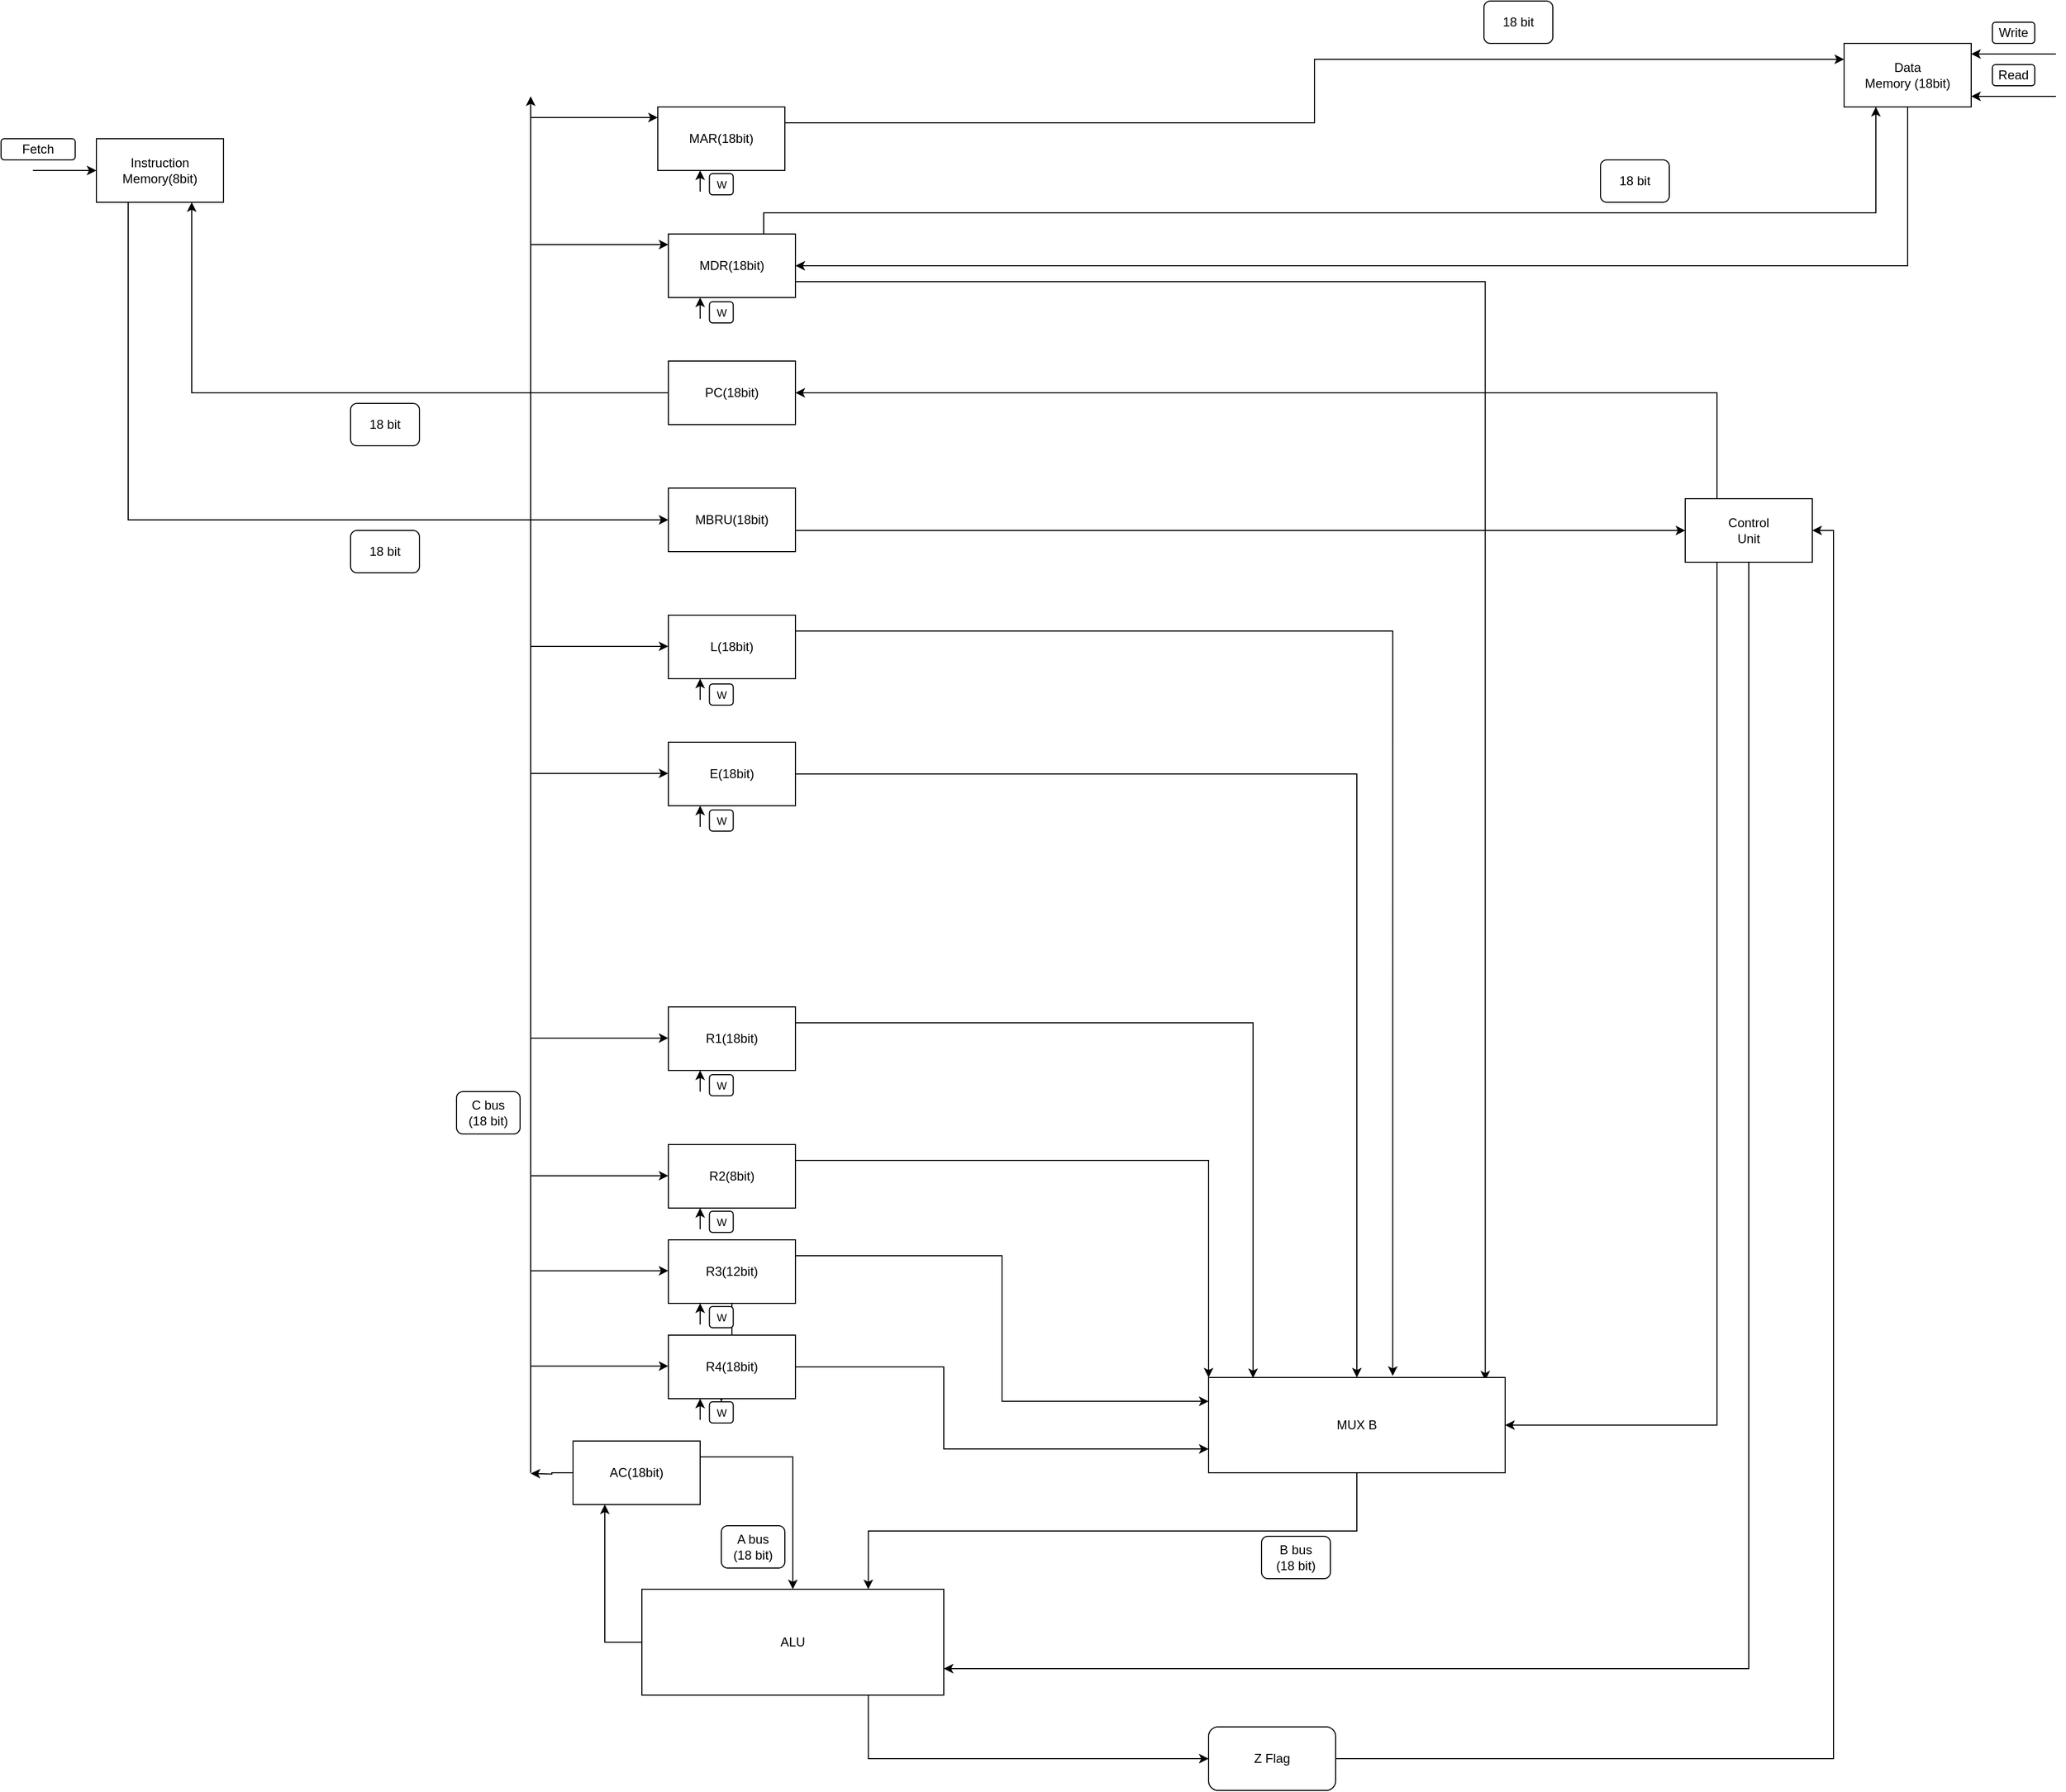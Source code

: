 <mxfile version="20.0.4" type="device"><diagram id="TzbW1tvVbs9IwWmPfa73" name="Page-1"><mxGraphModel dx="2333" dy="744" grid="1" gridSize="10" guides="1" tooltips="1" connect="1" arrows="1" fold="1" page="1" pageScale="1" pageWidth="850" pageHeight="1100" math="0" shadow="0"><root><object label="" id="0"><mxCell/></object><mxCell id="1" parent="0"/><mxCell id="hmYH6apLCTRAeJZALTVi-19" style="edgeStyle=orthogonalEdgeStyle;rounded=0;orthogonalLoop=1;jettySize=auto;html=1;exitX=1;exitY=0.25;exitDx=0;exitDy=0;entryX=0;entryY=0.25;entryDx=0;entryDy=0;" parent="1" source="hmYH6apLCTRAeJZALTVi-1" target="hmYH6apLCTRAeJZALTVi-14" edge="1"><mxGeometry relative="1" as="geometry"/></mxCell><mxCell id="hmYH6apLCTRAeJZALTVi-1" value="MAR(18bit)" style="rounded=0;whiteSpace=wrap;html=1;" parent="1" vertex="1"><mxGeometry x="330" y="240" width="120" height="60" as="geometry"/></mxCell><mxCell id="iQdxm8luUenG32tjb5Zl-2" style="edgeStyle=orthogonalEdgeStyle;rounded=0;orthogonalLoop=1;jettySize=auto;html=1;exitX=0.75;exitY=0;exitDx=0;exitDy=0;entryX=0.25;entryY=1;entryDx=0;entryDy=0;" parent="1" source="hmYH6apLCTRAeJZALTVi-2" target="hmYH6apLCTRAeJZALTVi-14" edge="1"><mxGeometry relative="1" as="geometry"><Array as="points"><mxPoint x="430" y="340"/><mxPoint x="1480" y="340"/></Array></mxGeometry></mxCell><mxCell id="iQdxm8luUenG32tjb5Zl-15" style="edgeStyle=orthogonalEdgeStyle;rounded=0;orthogonalLoop=1;jettySize=auto;html=1;exitX=1;exitY=0.75;exitDx=0;exitDy=0;entryX=0.933;entryY=0.031;entryDx=0;entryDy=0;entryPerimeter=0;" parent="1" source="hmYH6apLCTRAeJZALTVi-2" target="hmYH6apLCTRAeJZALTVi-54" edge="1"><mxGeometry relative="1" as="geometry"/></mxCell><mxCell id="hmYH6apLCTRAeJZALTVi-2" value="MDR(18bit)" style="rounded=0;whiteSpace=wrap;html=1;" parent="1" vertex="1"><mxGeometry x="340" y="360" width="120" height="60" as="geometry"/></mxCell><mxCell id="hmYH6apLCTRAeJZALTVi-17" style="edgeStyle=orthogonalEdgeStyle;rounded=0;orthogonalLoop=1;jettySize=auto;html=1;exitX=0;exitY=0.5;exitDx=0;exitDy=0;entryX=0.75;entryY=1;entryDx=0;entryDy=0;" parent="1" source="hmYH6apLCTRAeJZALTVi-3" target="hmYH6apLCTRAeJZALTVi-15" edge="1"><mxGeometry relative="1" as="geometry"/></mxCell><mxCell id="hmYH6apLCTRAeJZALTVi-3" value="PC(18bit)" style="rounded=0;whiteSpace=wrap;html=1;" parent="1" vertex="1"><mxGeometry x="340" y="480" width="120" height="60" as="geometry"/></mxCell><mxCell id="hmYH6apLCTRAeJZALTVi-101" style="edgeStyle=orthogonalEdgeStyle;rounded=0;orthogonalLoop=1;jettySize=auto;html=1;exitX=1;exitY=0.5;exitDx=0;exitDy=0;entryX=0;entryY=0.5;entryDx=0;entryDy=0;" parent="1" source="hmYH6apLCTRAeJZALTVi-4" target="hmYH6apLCTRAeJZALTVi-16" edge="1"><mxGeometry relative="1" as="geometry"><Array as="points"><mxPoint x="460" y="640"/></Array></mxGeometry></mxCell><mxCell id="hmYH6apLCTRAeJZALTVi-4" value="MBRU(18bit)" style="rounded=0;whiteSpace=wrap;html=1;" parent="1" vertex="1"><mxGeometry x="340" y="600" width="120" height="60" as="geometry"/></mxCell><mxCell id="hmYH6apLCTRAeJZALTVi-58" style="edgeStyle=orthogonalEdgeStyle;rounded=0;orthogonalLoop=1;jettySize=auto;html=1;exitX=1;exitY=0.25;exitDx=0;exitDy=0;entryX=0.621;entryY=-0.017;entryDx=0;entryDy=0;entryPerimeter=0;" parent="1" source="hmYH6apLCTRAeJZALTVi-5" target="hmYH6apLCTRAeJZALTVi-54" edge="1"><mxGeometry relative="1" as="geometry"/></mxCell><mxCell id="hmYH6apLCTRAeJZALTVi-5" value="L(18bit)" style="rounded=0;whiteSpace=wrap;html=1;" parent="1" vertex="1"><mxGeometry x="340" y="720" width="120" height="60" as="geometry"/></mxCell><mxCell id="iQdxm8luUenG32tjb5Zl-37" style="edgeStyle=orthogonalEdgeStyle;rounded=0;orthogonalLoop=1;jettySize=auto;html=1;exitX=1;exitY=0.5;exitDx=0;exitDy=0;entryX=0.5;entryY=0;entryDx=0;entryDy=0;fontSize=10;" parent="1" source="hmYH6apLCTRAeJZALTVi-6" target="hmYH6apLCTRAeJZALTVi-54" edge="1"><mxGeometry relative="1" as="geometry"/></mxCell><mxCell id="hmYH6apLCTRAeJZALTVi-6" value="E(18bit)" style="rounded=0;whiteSpace=wrap;html=1;" parent="1" vertex="1"><mxGeometry x="340" y="840" width="120" height="60" as="geometry"/></mxCell><mxCell id="hmYH6apLCTRAeJZALTVi-95" style="edgeStyle=orthogonalEdgeStyle;rounded=0;orthogonalLoop=1;jettySize=auto;html=1;exitX=0;exitY=0.5;exitDx=0;exitDy=0;" parent="1" source="hmYH6apLCTRAeJZALTVi-7" edge="1"><mxGeometry relative="1" as="geometry"><mxPoint x="210" y="1530.667" as="targetPoint"/></mxGeometry></mxCell><mxCell id="vOs862up3GwtS2hqkSK2-1" style="edgeStyle=orthogonalEdgeStyle;rounded=0;orthogonalLoop=1;jettySize=auto;html=1;exitX=1;exitY=0.25;exitDx=0;exitDy=0;entryX=0.5;entryY=0;entryDx=0;entryDy=0;" parent="1" source="hmYH6apLCTRAeJZALTVi-7" target="hmYH6apLCTRAeJZALTVi-12" edge="1"><mxGeometry relative="1" as="geometry"/></mxCell><mxCell id="hmYH6apLCTRAeJZALTVi-7" value="AC(18bit)" style="rounded=0;whiteSpace=wrap;html=1;" parent="1" vertex="1"><mxGeometry x="250" y="1500" width="120" height="60" as="geometry"/></mxCell><mxCell id="hmYH6apLCTRAeJZALTVi-62" style="edgeStyle=orthogonalEdgeStyle;rounded=0;orthogonalLoop=1;jettySize=auto;html=1;exitX=1;exitY=0.25;exitDx=0;exitDy=0;entryX=0.15;entryY=0.006;entryDx=0;entryDy=0;entryPerimeter=0;" parent="1" source="hmYH6apLCTRAeJZALTVi-9" target="hmYH6apLCTRAeJZALTVi-54" edge="1"><mxGeometry relative="1" as="geometry"/></mxCell><mxCell id="hmYH6apLCTRAeJZALTVi-9" value="R1(18bit)" style="rounded=0;whiteSpace=wrap;html=1;" parent="1" vertex="1"><mxGeometry x="340" y="1090" width="120" height="60" as="geometry"/></mxCell><mxCell id="hmYH6apLCTRAeJZALTVi-63" style="edgeStyle=orthogonalEdgeStyle;rounded=0;orthogonalLoop=1;jettySize=auto;html=1;exitX=1;exitY=0.25;exitDx=0;exitDy=0;entryX=0;entryY=0;entryDx=0;entryDy=0;" parent="1" source="hmYH6apLCTRAeJZALTVi-10" target="hmYH6apLCTRAeJZALTVi-54" edge="1"><mxGeometry relative="1" as="geometry"/></mxCell><mxCell id="hmYH6apLCTRAeJZALTVi-10" value="R2(8bit)" style="rounded=0;whiteSpace=wrap;html=1;" parent="1" vertex="1"><mxGeometry x="340" y="1220" width="120" height="60" as="geometry"/></mxCell><mxCell id="vOs862up3GwtS2hqkSK2-6" style="edgeStyle=orthogonalEdgeStyle;rounded=0;orthogonalLoop=1;jettySize=auto;html=1;exitX=1;exitY=0.25;exitDx=0;exitDy=0;entryX=0;entryY=0.25;entryDx=0;entryDy=0;" parent="1" source="hmYH6apLCTRAeJZALTVi-11" target="hmYH6apLCTRAeJZALTVi-54" edge="1"><mxGeometry relative="1" as="geometry"/></mxCell><mxCell id="2g2TZaB_uTsrjdDmtqWP-1" value="" style="edgeStyle=orthogonalEdgeStyle;rounded=0;orthogonalLoop=1;jettySize=auto;html=1;" edge="1" parent="1" source="hmYH6apLCTRAeJZALTVi-11" target="iQdxm8luUenG32tjb5Zl-26"><mxGeometry relative="1" as="geometry"/></mxCell><mxCell id="hmYH6apLCTRAeJZALTVi-11" value="R3(12bit)" style="rounded=0;whiteSpace=wrap;html=1;" parent="1" vertex="1"><mxGeometry x="340" y="1310" width="120" height="60" as="geometry"/></mxCell><mxCell id="hmYH6apLCTRAeJZALTVi-96" style="edgeStyle=orthogonalEdgeStyle;rounded=0;orthogonalLoop=1;jettySize=auto;html=1;exitX=0;exitY=0.5;exitDx=0;exitDy=0;entryX=0.25;entryY=1;entryDx=0;entryDy=0;" parent="1" source="hmYH6apLCTRAeJZALTVi-12" target="hmYH6apLCTRAeJZALTVi-7" edge="1"><mxGeometry relative="1" as="geometry"/></mxCell><mxCell id="2g2TZaB_uTsrjdDmtqWP-4" style="edgeStyle=orthogonalEdgeStyle;rounded=0;orthogonalLoop=1;jettySize=auto;html=1;exitX=0.75;exitY=1;exitDx=0;exitDy=0;entryX=0;entryY=0.5;entryDx=0;entryDy=0;" edge="1" parent="1" source="hmYH6apLCTRAeJZALTVi-12" target="2g2TZaB_uTsrjdDmtqWP-3"><mxGeometry relative="1" as="geometry"/></mxCell><mxCell id="hmYH6apLCTRAeJZALTVi-12" value="ALU" style="rounded=0;whiteSpace=wrap;html=1;" parent="1" vertex="1"><mxGeometry x="315" y="1640" width="285" height="100" as="geometry"/></mxCell><mxCell id="hmYH6apLCTRAeJZALTVi-20" style="edgeStyle=orthogonalEdgeStyle;rounded=0;orthogonalLoop=1;jettySize=auto;html=1;exitX=0.5;exitY=1;exitDx=0;exitDy=0;entryX=1;entryY=0.5;entryDx=0;entryDy=0;" parent="1" source="hmYH6apLCTRAeJZALTVi-14" target="hmYH6apLCTRAeJZALTVi-2" edge="1"><mxGeometry relative="1" as="geometry"/></mxCell><mxCell id="hmYH6apLCTRAeJZALTVi-14" value="Data&lt;br&gt;Memory (18bit)" style="rounded=0;whiteSpace=wrap;html=1;" parent="1" vertex="1"><mxGeometry x="1450" y="180" width="120" height="60" as="geometry"/></mxCell><mxCell id="hmYH6apLCTRAeJZALTVi-18" style="edgeStyle=orthogonalEdgeStyle;rounded=0;orthogonalLoop=1;jettySize=auto;html=1;exitX=0.25;exitY=1;exitDx=0;exitDy=0;entryX=0;entryY=0.5;entryDx=0;entryDy=0;" parent="1" source="hmYH6apLCTRAeJZALTVi-15" target="hmYH6apLCTRAeJZALTVi-4" edge="1"><mxGeometry relative="1" as="geometry"/></mxCell><mxCell id="hmYH6apLCTRAeJZALTVi-15" value="Instruction&lt;br&gt;Memory(8bit)" style="rounded=0;whiteSpace=wrap;html=1;" parent="1" vertex="1"><mxGeometry x="-200" y="270" width="120" height="60" as="geometry"/></mxCell><mxCell id="hmYH6apLCTRAeJZALTVi-102" style="edgeStyle=orthogonalEdgeStyle;rounded=0;orthogonalLoop=1;jettySize=auto;html=1;exitX=0.5;exitY=1;exitDx=0;exitDy=0;entryX=1;entryY=0.75;entryDx=0;entryDy=0;" parent="1" source="hmYH6apLCTRAeJZALTVi-16" target="hmYH6apLCTRAeJZALTVi-12" edge="1"><mxGeometry relative="1" as="geometry"/></mxCell><mxCell id="iQdxm8luUenG32tjb5Zl-1" style="edgeStyle=orthogonalEdgeStyle;rounded=0;orthogonalLoop=1;jettySize=auto;html=1;exitX=0.25;exitY=0;exitDx=0;exitDy=0;entryX=1;entryY=0.5;entryDx=0;entryDy=0;" parent="1" source="hmYH6apLCTRAeJZALTVi-16" target="hmYH6apLCTRAeJZALTVi-3" edge="1"><mxGeometry relative="1" as="geometry"/></mxCell><mxCell id="2g2TZaB_uTsrjdDmtqWP-2" style="edgeStyle=orthogonalEdgeStyle;rounded=0;orthogonalLoop=1;jettySize=auto;html=1;exitX=0.25;exitY=1;exitDx=0;exitDy=0;entryX=1;entryY=0.5;entryDx=0;entryDy=0;" edge="1" parent="1" source="hmYH6apLCTRAeJZALTVi-16" target="hmYH6apLCTRAeJZALTVi-54"><mxGeometry relative="1" as="geometry"/></mxCell><mxCell id="hmYH6apLCTRAeJZALTVi-16" value="Control&lt;br&gt;Unit" style="rounded=0;whiteSpace=wrap;html=1;" parent="1" vertex="1"><mxGeometry x="1300" y="610" width="120" height="60" as="geometry"/></mxCell><mxCell id="hmYH6apLCTRAeJZALTVi-25" value="A bus&lt;br&gt;(18 bit)" style="rounded=1;whiteSpace=wrap;html=1;" parent="1" vertex="1"><mxGeometry x="390" y="1580" width="60" height="40" as="geometry"/></mxCell><mxCell id="hmYH6apLCTRAeJZALTVi-26" value="B bus&lt;br&gt;(18 bit)" style="rounded=1;whiteSpace=wrap;html=1;" parent="1" vertex="1"><mxGeometry x="900" y="1590" width="65" height="40" as="geometry"/></mxCell><mxCell id="hmYH6apLCTRAeJZALTVi-29" value="" style="endArrow=classic;html=1;rounded=0;" parent="1" edge="1"><mxGeometry width="50" height="50" relative="1" as="geometry"><mxPoint x="210" y="1530" as="sourcePoint"/><mxPoint x="210" y="230" as="targetPoint"/></mxGeometry></mxCell><mxCell id="hmYH6apLCTRAeJZALTVi-33" value="" style="endArrow=classic;html=1;rounded=0;" parent="1" edge="1"><mxGeometry width="50" height="50" relative="1" as="geometry"><mxPoint x="210" y="1249.44" as="sourcePoint"/><mxPoint x="340" y="1249.44" as="targetPoint"/></mxGeometry></mxCell><mxCell id="hmYH6apLCTRAeJZALTVi-34" value="" style="endArrow=classic;html=1;rounded=0;" parent="1" edge="1"><mxGeometry width="50" height="50" relative="1" as="geometry"><mxPoint x="210" y="1119.44" as="sourcePoint"/><mxPoint x="340" y="1119.44" as="targetPoint"/></mxGeometry></mxCell><mxCell id="hmYH6apLCTRAeJZALTVi-36" value="" style="endArrow=classic;html=1;rounded=0;" parent="1" edge="1"><mxGeometry width="50" height="50" relative="1" as="geometry"><mxPoint x="210" y="869.44" as="sourcePoint"/><mxPoint x="340" y="869.44" as="targetPoint"/></mxGeometry></mxCell><mxCell id="hmYH6apLCTRAeJZALTVi-37" value="" style="endArrow=classic;html=1;rounded=0;" parent="1" edge="1"><mxGeometry width="50" height="50" relative="1" as="geometry"><mxPoint x="210" y="749.44" as="sourcePoint"/><mxPoint x="340" y="749.44" as="targetPoint"/></mxGeometry></mxCell><mxCell id="hmYH6apLCTRAeJZALTVi-38" value="C bus&lt;br&gt;(18 bit)" style="rounded=1;whiteSpace=wrap;html=1;" parent="1" vertex="1"><mxGeometry x="140" y="1170" width="60" height="40" as="geometry"/></mxCell><mxCell id="hmYH6apLCTRAeJZALTVi-71" style="edgeStyle=orthogonalEdgeStyle;rounded=0;orthogonalLoop=1;jettySize=auto;html=1;exitX=0.5;exitY=1;exitDx=0;exitDy=0;entryX=0.75;entryY=0;entryDx=0;entryDy=0;" parent="1" source="hmYH6apLCTRAeJZALTVi-54" target="hmYH6apLCTRAeJZALTVi-12" edge="1"><mxGeometry relative="1" as="geometry"/></mxCell><mxCell id="hmYH6apLCTRAeJZALTVi-54" value="MUX B" style="rounded=0;whiteSpace=wrap;html=1;" parent="1" vertex="1"><mxGeometry x="850" y="1440" width="280" height="90" as="geometry"/></mxCell><mxCell id="hmYH6apLCTRAeJZALTVi-74" value="" style="endArrow=classic;html=1;rounded=0;" parent="1" edge="1"><mxGeometry width="50" height="50" relative="1" as="geometry"><mxPoint x="210.0" y="370" as="sourcePoint"/><mxPoint x="340.0" y="370" as="targetPoint"/></mxGeometry></mxCell><mxCell id="hmYH6apLCTRAeJZALTVi-76" value="" style="endArrow=classic;html=1;rounded=0;" parent="1" edge="1"><mxGeometry width="50" height="50" relative="1" as="geometry"><mxPoint x="210.0" y="250" as="sourcePoint"/><mxPoint x="330" y="250" as="targetPoint"/></mxGeometry></mxCell><mxCell id="hmYH6apLCTRAeJZALTVi-97" value="18 bit" style="rounded=1;whiteSpace=wrap;html=1;" parent="1" vertex="1"><mxGeometry x="1110" y="140" width="65" height="40" as="geometry"/></mxCell><mxCell id="hmYH6apLCTRAeJZALTVi-98" value="18 bit" style="rounded=1;whiteSpace=wrap;html=1;" parent="1" vertex="1"><mxGeometry x="1220" y="290" width="65" height="40" as="geometry"/></mxCell><mxCell id="hmYH6apLCTRAeJZALTVi-99" value="18 bit" style="rounded=1;whiteSpace=wrap;html=1;" parent="1" vertex="1"><mxGeometry x="40" y="520" width="65" height="40" as="geometry"/></mxCell><mxCell id="hmYH6apLCTRAeJZALTVi-100" value="18 bit" style="rounded=1;whiteSpace=wrap;html=1;" parent="1" vertex="1"><mxGeometry x="40" y="640" width="65" height="40" as="geometry"/></mxCell><mxCell id="vOs862up3GwtS2hqkSK2-7" style="edgeStyle=orthogonalEdgeStyle;rounded=0;orthogonalLoop=1;jettySize=auto;html=1;exitX=1;exitY=0.5;exitDx=0;exitDy=0;entryX=0;entryY=0.75;entryDx=0;entryDy=0;" parent="1" source="vOs862up3GwtS2hqkSK2-2" target="hmYH6apLCTRAeJZALTVi-54" edge="1"><mxGeometry relative="1" as="geometry"><Array as="points"><mxPoint x="600" y="1430"/><mxPoint x="600" y="1507"/></Array></mxGeometry></mxCell><mxCell id="vOs862up3GwtS2hqkSK2-2" value="R4(18bit)" style="rounded=0;whiteSpace=wrap;html=1;" parent="1" vertex="1"><mxGeometry x="340" y="1400" width="120" height="60" as="geometry"/></mxCell><mxCell id="vOs862up3GwtS2hqkSK2-4" value="" style="endArrow=classic;html=1;rounded=0;" parent="1" edge="1"><mxGeometry width="50" height="50" relative="1" as="geometry"><mxPoint x="210.0" y="1339.23" as="sourcePoint"/><mxPoint x="340.0" y="1339.23" as="targetPoint"/></mxGeometry></mxCell><mxCell id="vOs862up3GwtS2hqkSK2-5" value="" style="endArrow=classic;html=1;rounded=0;" parent="1" edge="1"><mxGeometry width="50" height="50" relative="1" as="geometry"><mxPoint x="210.0" y="1429.23" as="sourcePoint"/><mxPoint x="340.0" y="1429.23" as="targetPoint"/></mxGeometry></mxCell><mxCell id="iQdxm8luUenG32tjb5Zl-4" value="" style="endArrow=classic;html=1;rounded=0;" parent="1" edge="1"><mxGeometry width="50" height="50" relative="1" as="geometry"><mxPoint x="-260" y="300" as="sourcePoint"/><mxPoint x="-200" y="300" as="targetPoint"/></mxGeometry></mxCell><mxCell id="iQdxm8luUenG32tjb5Zl-5" value="Fetch" style="rounded=1;whiteSpace=wrap;html=1;" parent="1" vertex="1"><mxGeometry x="-290" y="270" width="70" height="20" as="geometry"/></mxCell><mxCell id="iQdxm8luUenG32tjb5Zl-8" value="" style="endArrow=classic;html=1;rounded=0;" parent="1" edge="1"><mxGeometry width="50" height="50" relative="1" as="geometry"><mxPoint x="1650" y="190" as="sourcePoint"/><mxPoint x="1570" y="190" as="targetPoint"/></mxGeometry></mxCell><mxCell id="iQdxm8luUenG32tjb5Zl-11" value="Write" style="rounded=1;whiteSpace=wrap;html=1;" parent="1" vertex="1"><mxGeometry x="1590" y="160" width="40" height="20" as="geometry"/></mxCell><mxCell id="iQdxm8luUenG32tjb5Zl-12" value="" style="endArrow=classic;html=1;rounded=0;" parent="1" edge="1"><mxGeometry width="50" height="50" relative="1" as="geometry"><mxPoint x="1650.0" y="230" as="sourcePoint"/><mxPoint x="1570" y="230" as="targetPoint"/></mxGeometry></mxCell><mxCell id="iQdxm8luUenG32tjb5Zl-13" value="Read" style="rounded=1;whiteSpace=wrap;html=1;" parent="1" vertex="1"><mxGeometry x="1590" y="200" width="40" height="20" as="geometry"/></mxCell><mxCell id="iQdxm8luUenG32tjb5Zl-17" value="" style="endArrow=classic;html=1;rounded=0;" parent="1" edge="1"><mxGeometry width="50" height="50" relative="1" as="geometry"><mxPoint x="370" y="1480" as="sourcePoint"/><mxPoint x="370" y="1460.0" as="targetPoint"/></mxGeometry></mxCell><mxCell id="iQdxm8luUenG32tjb5Zl-18" value="" style="endArrow=classic;html=1;rounded=0;" parent="1" edge="1"><mxGeometry width="50" height="50" relative="1" as="geometry"><mxPoint x="370" y="1390.0" as="sourcePoint"/><mxPoint x="370" y="1370.0" as="targetPoint"/></mxGeometry></mxCell><mxCell id="iQdxm8luUenG32tjb5Zl-19" value="" style="endArrow=classic;html=1;rounded=0;" parent="1" edge="1"><mxGeometry width="50" height="50" relative="1" as="geometry"><mxPoint x="370" y="1300.0" as="sourcePoint"/><mxPoint x="370" y="1280.0" as="targetPoint"/></mxGeometry></mxCell><mxCell id="iQdxm8luUenG32tjb5Zl-20" value="" style="endArrow=classic;html=1;rounded=0;" parent="1" edge="1"><mxGeometry width="50" height="50" relative="1" as="geometry"><mxPoint x="370" y="1170.0" as="sourcePoint"/><mxPoint x="370" y="1150.0" as="targetPoint"/></mxGeometry></mxCell><mxCell id="iQdxm8luUenG32tjb5Zl-21" value="" style="endArrow=classic;html=1;rounded=0;" parent="1" edge="1"><mxGeometry width="50" height="50" relative="1" as="geometry"><mxPoint x="370" y="920.0" as="sourcePoint"/><mxPoint x="370" y="900.0" as="targetPoint"/></mxGeometry></mxCell><mxCell id="iQdxm8luUenG32tjb5Zl-22" value="" style="endArrow=classic;html=1;rounded=0;" parent="1" edge="1"><mxGeometry width="50" height="50" relative="1" as="geometry"><mxPoint x="370" y="800.0" as="sourcePoint"/><mxPoint x="370" y="780.0" as="targetPoint"/></mxGeometry></mxCell><mxCell id="iQdxm8luUenG32tjb5Zl-26" value="&lt;font style=&quot;font-size: 10px;&quot;&gt;W&lt;/font&gt;" style="rounded=1;whiteSpace=wrap;html=1;" parent="1" vertex="1"><mxGeometry x="378.75" y="1463" width="22.5" height="20" as="geometry"/></mxCell><mxCell id="iQdxm8luUenG32tjb5Zl-27" value="&lt;font style=&quot;font-size: 10px;&quot;&gt;W&lt;/font&gt;" style="rounded=1;whiteSpace=wrap;html=1;" parent="1" vertex="1"><mxGeometry x="378.75" y="1373" width="22.5" height="20" as="geometry"/></mxCell><mxCell id="iQdxm8luUenG32tjb5Zl-28" value="&lt;font style=&quot;font-size: 10px;&quot;&gt;W&lt;/font&gt;" style="rounded=1;whiteSpace=wrap;html=1;" parent="1" vertex="1"><mxGeometry x="378.75" y="1283" width="22.5" height="20" as="geometry"/></mxCell><mxCell id="iQdxm8luUenG32tjb5Zl-29" value="&lt;font style=&quot;font-size: 10px;&quot;&gt;W&lt;/font&gt;" style="rounded=1;whiteSpace=wrap;html=1;" parent="1" vertex="1"><mxGeometry x="378.75" y="1154" width="22.5" height="20" as="geometry"/></mxCell><mxCell id="iQdxm8luUenG32tjb5Zl-31" value="&lt;font style=&quot;font-size: 10px;&quot;&gt;W&lt;/font&gt;" style="rounded=1;whiteSpace=wrap;html=1;" parent="1" vertex="1"><mxGeometry x="378.75" y="904" width="22.5" height="20" as="geometry"/></mxCell><mxCell id="iQdxm8luUenG32tjb5Zl-32" value="&lt;font style=&quot;font-size: 10px;&quot;&gt;W&lt;/font&gt;" style="rounded=1;whiteSpace=wrap;html=1;" parent="1" vertex="1"><mxGeometry x="378.75" y="785" width="22.5" height="20" as="geometry"/></mxCell><mxCell id="iQdxm8luUenG32tjb5Zl-33" value="" style="endArrow=classic;html=1;rounded=0;" parent="1" edge="1"><mxGeometry width="50" height="50" relative="1" as="geometry"><mxPoint x="370.0" y="440.0" as="sourcePoint"/><mxPoint x="370.0" y="420.0" as="targetPoint"/></mxGeometry></mxCell><mxCell id="iQdxm8luUenG32tjb5Zl-34" value="&lt;font style=&quot;font-size: 10px;&quot;&gt;W&lt;/font&gt;" style="rounded=1;whiteSpace=wrap;html=1;" parent="1" vertex="1"><mxGeometry x="378.75" y="424" width="22.5" height="20" as="geometry"/></mxCell><mxCell id="iQdxm8luUenG32tjb5Zl-35" value="&lt;font style=&quot;font-size: 10px;&quot;&gt;W&lt;/font&gt;" style="rounded=1;whiteSpace=wrap;html=1;" parent="1" vertex="1"><mxGeometry x="378.75" y="303" width="22.5" height="20" as="geometry"/></mxCell><mxCell id="iQdxm8luUenG32tjb5Zl-36" value="" style="endArrow=classic;html=1;rounded=0;" parent="1" edge="1"><mxGeometry width="50" height="50" relative="1" as="geometry"><mxPoint x="370.0" y="320.0" as="sourcePoint"/><mxPoint x="370.0" y="300.0" as="targetPoint"/></mxGeometry></mxCell><mxCell id="2g2TZaB_uTsrjdDmtqWP-5" style="edgeStyle=orthogonalEdgeStyle;rounded=0;orthogonalLoop=1;jettySize=auto;html=1;exitX=1;exitY=0.5;exitDx=0;exitDy=0;entryX=1;entryY=0.5;entryDx=0;entryDy=0;" edge="1" parent="1" source="2g2TZaB_uTsrjdDmtqWP-3" target="hmYH6apLCTRAeJZALTVi-16"><mxGeometry relative="1" as="geometry"/></mxCell><mxCell id="2g2TZaB_uTsrjdDmtqWP-3" value="Z Flag" style="rounded=1;whiteSpace=wrap;html=1;" vertex="1" parent="1"><mxGeometry x="850" y="1770" width="120" height="60" as="geometry"/></mxCell></root></mxGraphModel></diagram></mxfile>